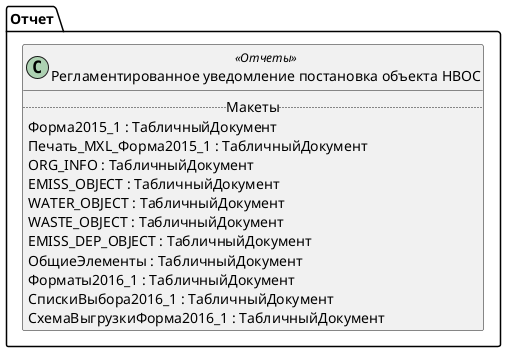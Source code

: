 ﻿@startuml РегламентированноеУведомлениеПостановкаОбъектаНВОС
'!include templates.wsd
'..\include templates.wsd
class Отчет.РегламентированноеУведомлениеПостановкаОбъектаНВОС as "Регламентированное уведомление постановка объекта НВОС" <<Отчеты>>
{
..Макеты..
Форма2015_1 : ТабличныйДокумент
Печать_MXL_Форма2015_1 : ТабличныйДокумент
ORG_INFO : ТабличныйДокумент
EMISS_OBJECT : ТабличныйДокумент
WATER_OBJECT : ТабличныйДокумент
WASTE_OBJECT : ТабличныйДокумент
EMISS_DEP_OBJECT : ТабличныйДокумент
ОбщиеЭлементы : ТабличныйДокумент
Форматы2016_1 : ТабличныйДокумент
СпискиВыбора2016_1 : ТабличныйДокумент
СхемаВыгрузкиФорма2016_1 : ТабличныйДокумент
}
@enduml
